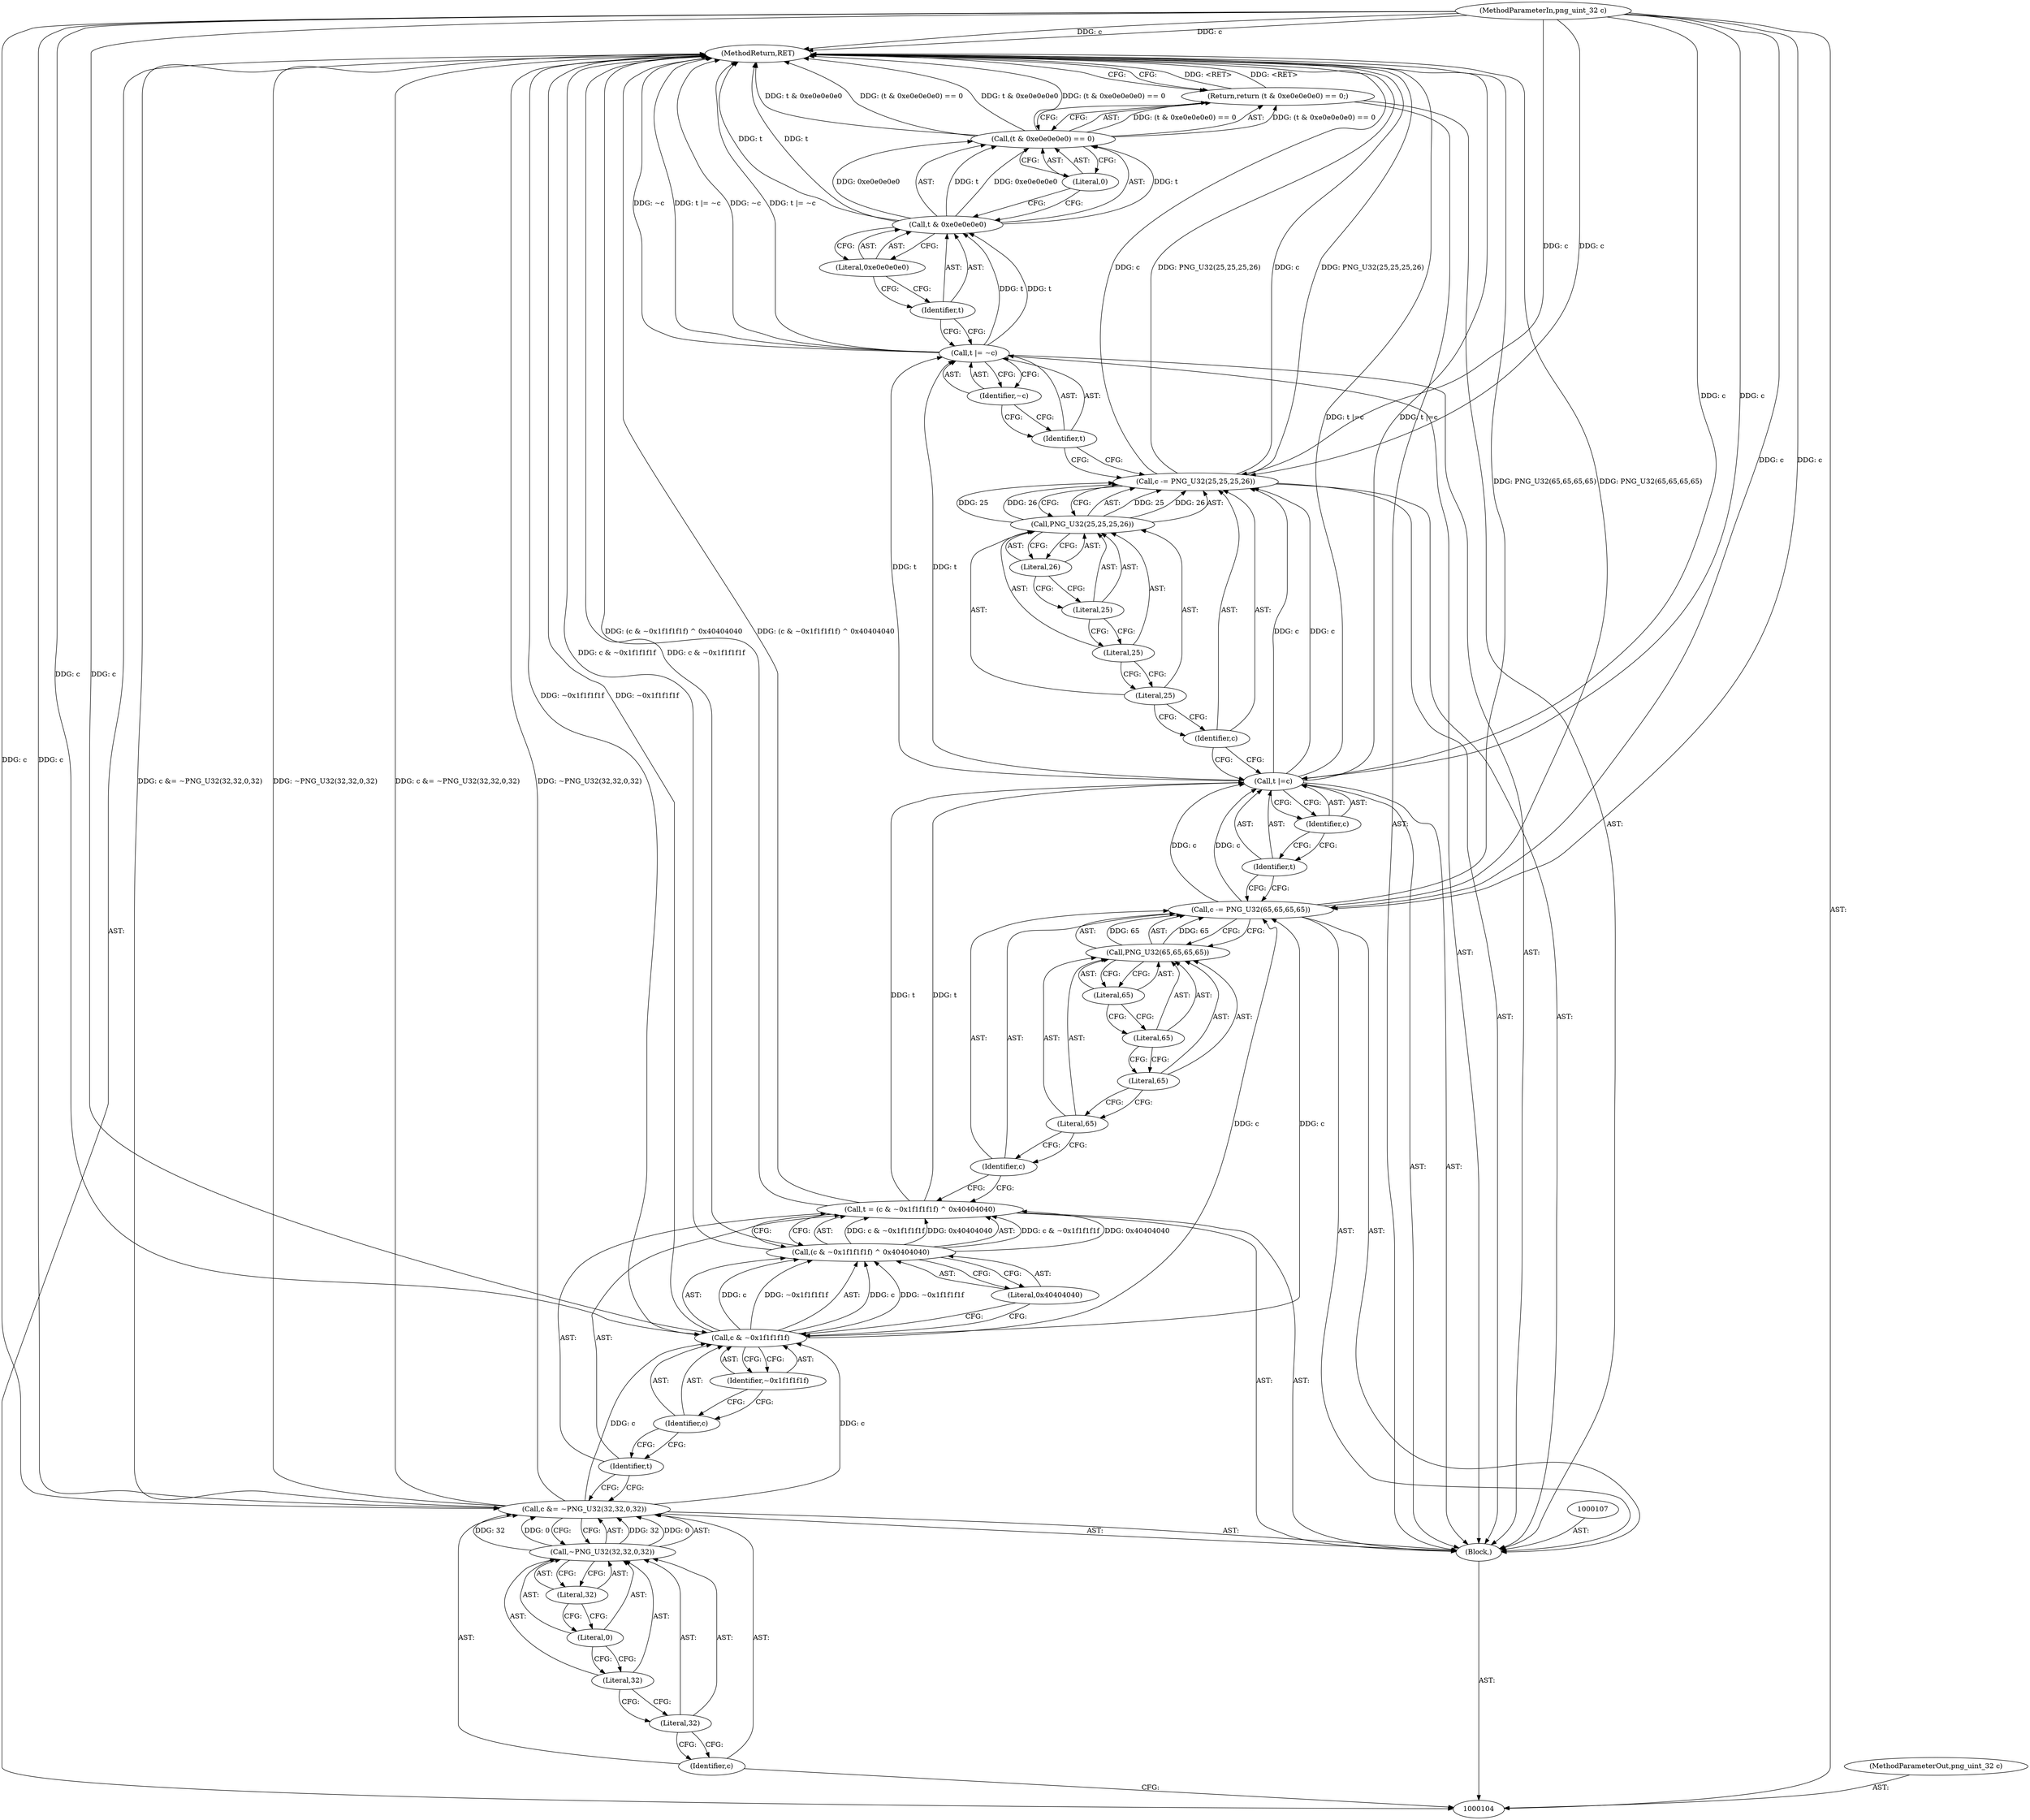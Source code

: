 digraph "0_Android_9d4853418ab2f754c2b63e091c29c5529b8b86ca_164" {
"1000148" [label="(MethodReturn,RET)"];
"1000105" [label="(MethodParameterIn,png_uint_32 c)"];
"1000203" [label="(MethodParameterOut,png_uint_32 c)"];
"1000111" [label="(Literal,32)"];
"1000112" [label="(Literal,32)"];
"1000113" [label="(Literal,0)"];
"1000114" [label="(Literal,32)"];
"1000108" [label="(Call,c &= ~PNG_U32(32,32,0,32))"];
"1000109" [label="(Identifier,c)"];
"1000110" [label="(Call,~PNG_U32(32,32,0,32))"];
"1000120" [label="(Identifier,~0x1f1f1f1f)"];
"1000121" [label="(Literal,0x40404040)"];
"1000115" [label="(Call,t = (c & ~0x1f1f1f1f) ^ 0x40404040)"];
"1000116" [label="(Identifier,t)"];
"1000117" [label="(Call,(c & ~0x1f1f1f1f) ^ 0x40404040)"];
"1000118" [label="(Call,c & ~0x1f1f1f1f)"];
"1000119" [label="(Identifier,c)"];
"1000125" [label="(Literal,65)"];
"1000126" [label="(Literal,65)"];
"1000127" [label="(Literal,65)"];
"1000128" [label="(Literal,65)"];
"1000122" [label="(Call,c -= PNG_U32(65,65,65,65))"];
"1000123" [label="(Identifier,c)"];
"1000124" [label="(Call,PNG_U32(65,65,65,65))"];
"1000129" [label="(Call,t |=c)"];
"1000130" [label="(Identifier,t)"];
"1000131" [label="(Identifier,c)"];
"1000135" [label="(Literal,25)"];
"1000136" [label="(Literal,25)"];
"1000137" [label="(Literal,25)"];
"1000138" [label="(Literal,26)"];
"1000132" [label="(Call,c -= PNG_U32(25,25,25,26))"];
"1000133" [label="(Identifier,c)"];
"1000134" [label="(Call,PNG_U32(25,25,25,26))"];
"1000139" [label="(Call,t |= ~c)"];
"1000140" [label="(Identifier,t)"];
"1000141" [label="(Identifier,~c)"];
"1000142" [label="(Return,return (t & 0xe0e0e0e0) == 0;)"];
"1000146" [label="(Literal,0xe0e0e0e0)"];
"1000147" [label="(Literal,0)"];
"1000143" [label="(Call,(t & 0xe0e0e0e0) == 0)"];
"1000144" [label="(Call,t & 0xe0e0e0e0)"];
"1000145" [label="(Identifier,t)"];
"1000106" [label="(Block,)"];
"1000148" -> "1000104"  [label="AST: "];
"1000148" -> "1000142"  [label="CFG: "];
"1000142" -> "1000148"  [label="DDG: <RET>"];
"1000115" -> "1000148"  [label="DDG: (c & ~0x1f1f1f1f) ^ 0x40404040"];
"1000108" -> "1000148"  [label="DDG: c &= ~PNG_U32(32,32,0,32)"];
"1000108" -> "1000148"  [label="DDG: ~PNG_U32(32,32,0,32)"];
"1000105" -> "1000148"  [label="DDG: c"];
"1000117" -> "1000148"  [label="DDG: c & ~0x1f1f1f1f"];
"1000132" -> "1000148"  [label="DDG: c"];
"1000132" -> "1000148"  [label="DDG: PNG_U32(25,25,25,26)"];
"1000122" -> "1000148"  [label="DDG: PNG_U32(65,65,65,65)"];
"1000139" -> "1000148"  [label="DDG: ~c"];
"1000139" -> "1000148"  [label="DDG: t |= ~c"];
"1000129" -> "1000148"  [label="DDG: t |=c"];
"1000143" -> "1000148"  [label="DDG: t & 0xe0e0e0e0"];
"1000143" -> "1000148"  [label="DDG: (t & 0xe0e0e0e0) == 0"];
"1000118" -> "1000148"  [label="DDG: ~0x1f1f1f1f"];
"1000144" -> "1000148"  [label="DDG: t"];
"1000105" -> "1000104"  [label="AST: "];
"1000105" -> "1000148"  [label="DDG: c"];
"1000105" -> "1000108"  [label="DDG: c"];
"1000105" -> "1000118"  [label="DDG: c"];
"1000105" -> "1000122"  [label="DDG: c"];
"1000105" -> "1000129"  [label="DDG: c"];
"1000105" -> "1000132"  [label="DDG: c"];
"1000203" -> "1000104"  [label="AST: "];
"1000111" -> "1000110"  [label="AST: "];
"1000111" -> "1000109"  [label="CFG: "];
"1000112" -> "1000111"  [label="CFG: "];
"1000112" -> "1000110"  [label="AST: "];
"1000112" -> "1000111"  [label="CFG: "];
"1000113" -> "1000112"  [label="CFG: "];
"1000113" -> "1000110"  [label="AST: "];
"1000113" -> "1000112"  [label="CFG: "];
"1000114" -> "1000113"  [label="CFG: "];
"1000114" -> "1000110"  [label="AST: "];
"1000114" -> "1000113"  [label="CFG: "];
"1000110" -> "1000114"  [label="CFG: "];
"1000108" -> "1000106"  [label="AST: "];
"1000108" -> "1000110"  [label="CFG: "];
"1000109" -> "1000108"  [label="AST: "];
"1000110" -> "1000108"  [label="AST: "];
"1000116" -> "1000108"  [label="CFG: "];
"1000108" -> "1000148"  [label="DDG: c &= ~PNG_U32(32,32,0,32)"];
"1000108" -> "1000148"  [label="DDG: ~PNG_U32(32,32,0,32)"];
"1000105" -> "1000108"  [label="DDG: c"];
"1000110" -> "1000108"  [label="DDG: 32"];
"1000110" -> "1000108"  [label="DDG: 0"];
"1000108" -> "1000118"  [label="DDG: c"];
"1000109" -> "1000108"  [label="AST: "];
"1000109" -> "1000104"  [label="CFG: "];
"1000111" -> "1000109"  [label="CFG: "];
"1000110" -> "1000108"  [label="AST: "];
"1000110" -> "1000114"  [label="CFG: "];
"1000111" -> "1000110"  [label="AST: "];
"1000112" -> "1000110"  [label="AST: "];
"1000113" -> "1000110"  [label="AST: "];
"1000114" -> "1000110"  [label="AST: "];
"1000108" -> "1000110"  [label="CFG: "];
"1000110" -> "1000108"  [label="DDG: 32"];
"1000110" -> "1000108"  [label="DDG: 0"];
"1000120" -> "1000118"  [label="AST: "];
"1000120" -> "1000119"  [label="CFG: "];
"1000118" -> "1000120"  [label="CFG: "];
"1000121" -> "1000117"  [label="AST: "];
"1000121" -> "1000118"  [label="CFG: "];
"1000117" -> "1000121"  [label="CFG: "];
"1000115" -> "1000106"  [label="AST: "];
"1000115" -> "1000117"  [label="CFG: "];
"1000116" -> "1000115"  [label="AST: "];
"1000117" -> "1000115"  [label="AST: "];
"1000123" -> "1000115"  [label="CFG: "];
"1000115" -> "1000148"  [label="DDG: (c & ~0x1f1f1f1f) ^ 0x40404040"];
"1000117" -> "1000115"  [label="DDG: c & ~0x1f1f1f1f"];
"1000117" -> "1000115"  [label="DDG: 0x40404040"];
"1000115" -> "1000129"  [label="DDG: t"];
"1000116" -> "1000115"  [label="AST: "];
"1000116" -> "1000108"  [label="CFG: "];
"1000119" -> "1000116"  [label="CFG: "];
"1000117" -> "1000115"  [label="AST: "];
"1000117" -> "1000121"  [label="CFG: "];
"1000118" -> "1000117"  [label="AST: "];
"1000121" -> "1000117"  [label="AST: "];
"1000115" -> "1000117"  [label="CFG: "];
"1000117" -> "1000148"  [label="DDG: c & ~0x1f1f1f1f"];
"1000117" -> "1000115"  [label="DDG: c & ~0x1f1f1f1f"];
"1000117" -> "1000115"  [label="DDG: 0x40404040"];
"1000118" -> "1000117"  [label="DDG: c"];
"1000118" -> "1000117"  [label="DDG: ~0x1f1f1f1f"];
"1000118" -> "1000117"  [label="AST: "];
"1000118" -> "1000120"  [label="CFG: "];
"1000119" -> "1000118"  [label="AST: "];
"1000120" -> "1000118"  [label="AST: "];
"1000121" -> "1000118"  [label="CFG: "];
"1000118" -> "1000148"  [label="DDG: ~0x1f1f1f1f"];
"1000118" -> "1000117"  [label="DDG: c"];
"1000118" -> "1000117"  [label="DDG: ~0x1f1f1f1f"];
"1000108" -> "1000118"  [label="DDG: c"];
"1000105" -> "1000118"  [label="DDG: c"];
"1000118" -> "1000122"  [label="DDG: c"];
"1000119" -> "1000118"  [label="AST: "];
"1000119" -> "1000116"  [label="CFG: "];
"1000120" -> "1000119"  [label="CFG: "];
"1000125" -> "1000124"  [label="AST: "];
"1000125" -> "1000123"  [label="CFG: "];
"1000126" -> "1000125"  [label="CFG: "];
"1000126" -> "1000124"  [label="AST: "];
"1000126" -> "1000125"  [label="CFG: "];
"1000127" -> "1000126"  [label="CFG: "];
"1000127" -> "1000124"  [label="AST: "];
"1000127" -> "1000126"  [label="CFG: "];
"1000128" -> "1000127"  [label="CFG: "];
"1000128" -> "1000124"  [label="AST: "];
"1000128" -> "1000127"  [label="CFG: "];
"1000124" -> "1000128"  [label="CFG: "];
"1000122" -> "1000106"  [label="AST: "];
"1000122" -> "1000124"  [label="CFG: "];
"1000123" -> "1000122"  [label="AST: "];
"1000124" -> "1000122"  [label="AST: "];
"1000130" -> "1000122"  [label="CFG: "];
"1000122" -> "1000148"  [label="DDG: PNG_U32(65,65,65,65)"];
"1000124" -> "1000122"  [label="DDG: 65"];
"1000118" -> "1000122"  [label="DDG: c"];
"1000105" -> "1000122"  [label="DDG: c"];
"1000122" -> "1000129"  [label="DDG: c"];
"1000123" -> "1000122"  [label="AST: "];
"1000123" -> "1000115"  [label="CFG: "];
"1000125" -> "1000123"  [label="CFG: "];
"1000124" -> "1000122"  [label="AST: "];
"1000124" -> "1000128"  [label="CFG: "];
"1000125" -> "1000124"  [label="AST: "];
"1000126" -> "1000124"  [label="AST: "];
"1000127" -> "1000124"  [label="AST: "];
"1000128" -> "1000124"  [label="AST: "];
"1000122" -> "1000124"  [label="CFG: "];
"1000124" -> "1000122"  [label="DDG: 65"];
"1000129" -> "1000106"  [label="AST: "];
"1000129" -> "1000131"  [label="CFG: "];
"1000130" -> "1000129"  [label="AST: "];
"1000131" -> "1000129"  [label="AST: "];
"1000133" -> "1000129"  [label="CFG: "];
"1000129" -> "1000148"  [label="DDG: t |=c"];
"1000115" -> "1000129"  [label="DDG: t"];
"1000122" -> "1000129"  [label="DDG: c"];
"1000105" -> "1000129"  [label="DDG: c"];
"1000129" -> "1000132"  [label="DDG: c"];
"1000129" -> "1000139"  [label="DDG: t"];
"1000130" -> "1000129"  [label="AST: "];
"1000130" -> "1000122"  [label="CFG: "];
"1000131" -> "1000130"  [label="CFG: "];
"1000131" -> "1000129"  [label="AST: "];
"1000131" -> "1000130"  [label="CFG: "];
"1000129" -> "1000131"  [label="CFG: "];
"1000135" -> "1000134"  [label="AST: "];
"1000135" -> "1000133"  [label="CFG: "];
"1000136" -> "1000135"  [label="CFG: "];
"1000136" -> "1000134"  [label="AST: "];
"1000136" -> "1000135"  [label="CFG: "];
"1000137" -> "1000136"  [label="CFG: "];
"1000137" -> "1000134"  [label="AST: "];
"1000137" -> "1000136"  [label="CFG: "];
"1000138" -> "1000137"  [label="CFG: "];
"1000138" -> "1000134"  [label="AST: "];
"1000138" -> "1000137"  [label="CFG: "];
"1000134" -> "1000138"  [label="CFG: "];
"1000132" -> "1000106"  [label="AST: "];
"1000132" -> "1000134"  [label="CFG: "];
"1000133" -> "1000132"  [label="AST: "];
"1000134" -> "1000132"  [label="AST: "];
"1000140" -> "1000132"  [label="CFG: "];
"1000132" -> "1000148"  [label="DDG: c"];
"1000132" -> "1000148"  [label="DDG: PNG_U32(25,25,25,26)"];
"1000134" -> "1000132"  [label="DDG: 25"];
"1000134" -> "1000132"  [label="DDG: 26"];
"1000129" -> "1000132"  [label="DDG: c"];
"1000105" -> "1000132"  [label="DDG: c"];
"1000133" -> "1000132"  [label="AST: "];
"1000133" -> "1000129"  [label="CFG: "];
"1000135" -> "1000133"  [label="CFG: "];
"1000134" -> "1000132"  [label="AST: "];
"1000134" -> "1000138"  [label="CFG: "];
"1000135" -> "1000134"  [label="AST: "];
"1000136" -> "1000134"  [label="AST: "];
"1000137" -> "1000134"  [label="AST: "];
"1000138" -> "1000134"  [label="AST: "];
"1000132" -> "1000134"  [label="CFG: "];
"1000134" -> "1000132"  [label="DDG: 25"];
"1000134" -> "1000132"  [label="DDG: 26"];
"1000139" -> "1000106"  [label="AST: "];
"1000139" -> "1000141"  [label="CFG: "];
"1000140" -> "1000139"  [label="AST: "];
"1000141" -> "1000139"  [label="AST: "];
"1000145" -> "1000139"  [label="CFG: "];
"1000139" -> "1000148"  [label="DDG: ~c"];
"1000139" -> "1000148"  [label="DDG: t |= ~c"];
"1000129" -> "1000139"  [label="DDG: t"];
"1000139" -> "1000144"  [label="DDG: t"];
"1000140" -> "1000139"  [label="AST: "];
"1000140" -> "1000132"  [label="CFG: "];
"1000141" -> "1000140"  [label="CFG: "];
"1000141" -> "1000139"  [label="AST: "];
"1000141" -> "1000140"  [label="CFG: "];
"1000139" -> "1000141"  [label="CFG: "];
"1000142" -> "1000106"  [label="AST: "];
"1000142" -> "1000143"  [label="CFG: "];
"1000143" -> "1000142"  [label="AST: "];
"1000148" -> "1000142"  [label="CFG: "];
"1000142" -> "1000148"  [label="DDG: <RET>"];
"1000143" -> "1000142"  [label="DDG: (t & 0xe0e0e0e0) == 0"];
"1000146" -> "1000144"  [label="AST: "];
"1000146" -> "1000145"  [label="CFG: "];
"1000144" -> "1000146"  [label="CFG: "];
"1000147" -> "1000143"  [label="AST: "];
"1000147" -> "1000144"  [label="CFG: "];
"1000143" -> "1000147"  [label="CFG: "];
"1000143" -> "1000142"  [label="AST: "];
"1000143" -> "1000147"  [label="CFG: "];
"1000144" -> "1000143"  [label="AST: "];
"1000147" -> "1000143"  [label="AST: "];
"1000142" -> "1000143"  [label="CFG: "];
"1000143" -> "1000148"  [label="DDG: t & 0xe0e0e0e0"];
"1000143" -> "1000148"  [label="DDG: (t & 0xe0e0e0e0) == 0"];
"1000143" -> "1000142"  [label="DDG: (t & 0xe0e0e0e0) == 0"];
"1000144" -> "1000143"  [label="DDG: t"];
"1000144" -> "1000143"  [label="DDG: 0xe0e0e0e0"];
"1000144" -> "1000143"  [label="AST: "];
"1000144" -> "1000146"  [label="CFG: "];
"1000145" -> "1000144"  [label="AST: "];
"1000146" -> "1000144"  [label="AST: "];
"1000147" -> "1000144"  [label="CFG: "];
"1000144" -> "1000148"  [label="DDG: t"];
"1000144" -> "1000143"  [label="DDG: t"];
"1000144" -> "1000143"  [label="DDG: 0xe0e0e0e0"];
"1000139" -> "1000144"  [label="DDG: t"];
"1000145" -> "1000144"  [label="AST: "];
"1000145" -> "1000139"  [label="CFG: "];
"1000146" -> "1000145"  [label="CFG: "];
"1000106" -> "1000104"  [label="AST: "];
"1000107" -> "1000106"  [label="AST: "];
"1000108" -> "1000106"  [label="AST: "];
"1000115" -> "1000106"  [label="AST: "];
"1000122" -> "1000106"  [label="AST: "];
"1000129" -> "1000106"  [label="AST: "];
"1000132" -> "1000106"  [label="AST: "];
"1000139" -> "1000106"  [label="AST: "];
"1000142" -> "1000106"  [label="AST: "];
}
